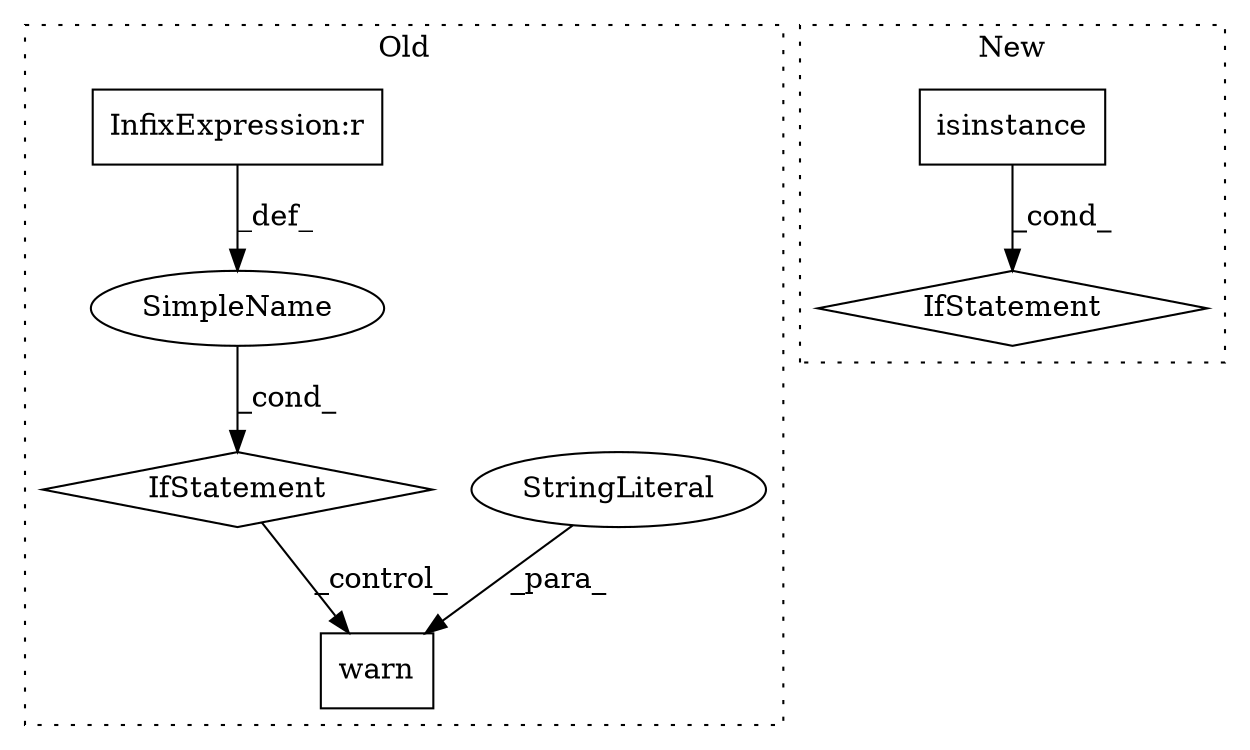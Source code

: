 digraph G {
subgraph cluster0 {
1 [label="warn" a="32" s="5467,5550" l="5,1" shape="box"];
3 [label="IfStatement" a="25" s="5423,5448" l="4,2" shape="diamond"];
4 [label="SimpleName" a="42" s="" l="" shape="ellipse"];
6 [label="StringLiteral" a="45" s="5472" l="59" shape="ellipse"];
7 [label="InfixExpression:r" a="27" s="5440" l="4" shape="box"];
label = "Old";
style="dotted";
}
subgraph cluster1 {
2 [label="isinstance" a="32" s="13415,13455" l="11,1" shape="box"];
5 [label="IfStatement" a="25" s="13456" l="3" shape="diamond"];
label = "New";
style="dotted";
}
2 -> 5 [label="_cond_"];
3 -> 1 [label="_control_"];
4 -> 3 [label="_cond_"];
6 -> 1 [label="_para_"];
7 -> 4 [label="_def_"];
}